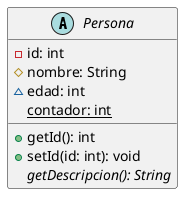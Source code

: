 @startuml
' Clase base abstracta con atributo estático y método abstracto
abstract class Persona {
  - id: int
  # nombre: String
  ~ edad: int
  {static} contador: int

  + getId(): int
  + setId(id: int): void
  {abstract} getDescripcion(): String
}
@enduml

